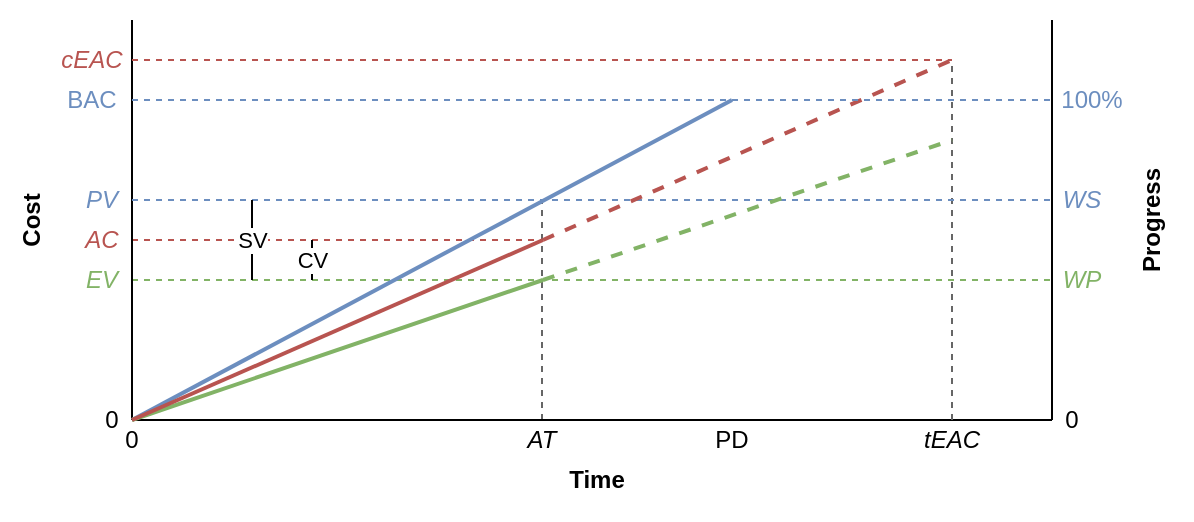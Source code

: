 <mxfile>
    <diagram id="T9uuaTeBy4bPSP1g8a4x" name="Page-1">
        <mxGraphModel dx="956" dy="569" grid="1" gridSize="10" guides="1" tooltips="1" connect="1" arrows="1" fold="1" page="1" pageScale="1" pageWidth="827" pageHeight="1169" background="#FFFFFF" math="0" shadow="0">
            <root>
                <mxCell id="0"/>
                <mxCell id="1" parent="0"/>
                <mxCell id="203" value="" style="rounded=0;whiteSpace=wrap;html=1;strokeColor=none;" vertex="1" parent="1">
                    <mxGeometry x="114" y="70" width="596" height="260" as="geometry"/>
                </mxCell>
                <mxCell id="182" value="" style="endArrow=none;dashed=1;html=1;strokeWidth=1;rounded=0;startSize=3;endSize=3;fillColor=#d5e8d4;strokeColor=#82b366;" edge="1" parent="1">
                    <mxGeometry width="50" height="50" relative="1" as="geometry">
                        <mxPoint x="180" y="210" as="sourcePoint"/>
                        <mxPoint x="640" y="210" as="targetPoint"/>
                    </mxGeometry>
                </mxCell>
                <mxCell id="183" value="" style="endArrow=none;dashed=1;html=1;strokeWidth=1;rounded=0;startSize=3;endSize=3;fillColor=#f8cecc;strokeColor=#b85450;" edge="1" parent="1">
                    <mxGeometry width="50" height="50" relative="1" as="geometry">
                        <mxPoint x="180" y="190" as="sourcePoint"/>
                        <mxPoint x="385.481" y="190" as="targetPoint"/>
                    </mxGeometry>
                </mxCell>
                <mxCell id="186" value="" style="endArrow=none;dashed=1;html=1;strokeWidth=1;rounded=0;startSize=3;endSize=3;fillColor=#f5f5f5;strokeColor=#666666;" edge="1" parent="1">
                    <mxGeometry width="50" height="50" relative="1" as="geometry">
                        <mxPoint x="385" y="280" as="sourcePoint"/>
                        <mxPoint x="385" y="170" as="targetPoint"/>
                    </mxGeometry>
                </mxCell>
                <mxCell id="141" value="" style="endArrow=none;html=1;" edge="1" parent="1">
                    <mxGeometry width="50" height="50" relative="1" as="geometry">
                        <mxPoint x="179.998" y="280" as="sourcePoint"/>
                        <mxPoint x="179.998" y="80" as="targetPoint"/>
                    </mxGeometry>
                </mxCell>
                <mxCell id="142" value="" style="endArrow=none;html=1;" edge="1" parent="1">
                    <mxGeometry width="50" height="50" relative="1" as="geometry">
                        <mxPoint x="640" y="280" as="sourcePoint"/>
                        <mxPoint x="180" y="280" as="targetPoint"/>
                    </mxGeometry>
                </mxCell>
                <mxCell id="143" value="0" style="rounded=0;whiteSpace=wrap;html=1;strokeColor=none;fillColor=none;" vertex="1" parent="1">
                    <mxGeometry x="170" y="280" width="20" height="20" as="geometry"/>
                </mxCell>
                <mxCell id="144" value="0" style="rounded=0;whiteSpace=wrap;html=1;strokeColor=none;fillColor=none;align=center;" vertex="1" parent="1">
                    <mxGeometry x="160" y="270" width="20" height="20" as="geometry"/>
                </mxCell>
                <mxCell id="145" value="PD" style="rounded=0;whiteSpace=wrap;html=1;strokeColor=none;fillColor=none;" vertex="1" parent="1">
                    <mxGeometry x="460" y="280" width="40" height="20" as="geometry"/>
                </mxCell>
                <mxCell id="168" value="BAC" style="rounded=0;whiteSpace=wrap;html=1;strokeColor=none;fillColor=none;fontColor=#6C8EBF;" vertex="1" parent="1">
                    <mxGeometry x="140" y="110" width="40" height="20" as="geometry"/>
                </mxCell>
                <mxCell id="171" value="" style="endArrow=none;html=1;" edge="1" parent="1">
                    <mxGeometry width="50" height="50" relative="1" as="geometry">
                        <mxPoint x="639.999" y="280" as="sourcePoint"/>
                        <mxPoint x="639.999" y="80" as="targetPoint"/>
                    </mxGeometry>
                </mxCell>
                <mxCell id="172" value="100%" style="rounded=0;whiteSpace=wrap;html=1;strokeColor=none;fillColor=none;fontColor=#6C8EBF;" vertex="1" parent="1">
                    <mxGeometry x="640" y="110" width="40" height="20" as="geometry"/>
                </mxCell>
                <mxCell id="173" value="0" style="rounded=0;whiteSpace=wrap;html=1;strokeColor=none;fillColor=none;align=center;" vertex="1" parent="1">
                    <mxGeometry x="640" y="270" width="20" height="20" as="geometry"/>
                </mxCell>
                <mxCell id="175" value="cEAC" style="rounded=0;whiteSpace=wrap;html=1;strokeColor=none;fillColor=none;fontStyle=2;fontColor=#B85450;" vertex="1" parent="1">
                    <mxGeometry x="140" y="90" width="40" height="20" as="geometry"/>
                </mxCell>
                <mxCell id="177" value="AT" style="rounded=0;whiteSpace=wrap;html=1;strokeColor=none;fillColor=none;fontStyle=2" vertex="1" parent="1">
                    <mxGeometry x="360" y="280" width="50" height="20" as="geometry"/>
                </mxCell>
                <mxCell id="178" value="PV" style="rounded=0;whiteSpace=wrap;html=1;strokeColor=none;fillColor=none;fontStyle=2;fontColor=#6C8EBF;" vertex="1" parent="1">
                    <mxGeometry x="150" y="160" width="30" height="20" as="geometry"/>
                </mxCell>
                <mxCell id="179" value="AC" style="rounded=0;whiteSpace=wrap;html=1;strokeColor=none;fillColor=none;fontStyle=2;fontColor=#B85450;" vertex="1" parent="1">
                    <mxGeometry x="150" y="180" width="30" height="20" as="geometry"/>
                </mxCell>
                <mxCell id="181" value="EV" style="rounded=0;whiteSpace=wrap;html=1;strokeColor=none;fillColor=none;fontStyle=2;fontColor=#82B366;" vertex="1" parent="1">
                    <mxGeometry x="150" y="200" width="30" height="20" as="geometry"/>
                </mxCell>
                <mxCell id="187" value="" style="endArrow=none;dashed=1;html=1;strokeWidth=1;rounded=0;startSize=3;endSize=3;fillColor=#f5f5f5;strokeColor=#666666;" edge="1" parent="1">
                    <mxGeometry width="50" height="50" relative="1" as="geometry">
                        <mxPoint x="590" y="280" as="sourcePoint"/>
                        <mxPoint x="590" y="100" as="targetPoint"/>
                    </mxGeometry>
                </mxCell>
                <mxCell id="190" value="&lt;b style=&quot;font-style: normal;&quot;&gt;Time&lt;/b&gt;" style="rounded=0;whiteSpace=wrap;html=1;strokeColor=none;fillColor=none;fontStyle=2;rotation=0;" vertex="1" parent="1">
                    <mxGeometry x="180" y="300" width="465.01" height="20" as="geometry"/>
                </mxCell>
                <mxCell id="193" value="tEAC" style="rounded=0;whiteSpace=wrap;html=1;strokeColor=none;fillColor=none;fontStyle=2" vertex="1" parent="1">
                    <mxGeometry x="570" y="280" width="40" height="20" as="geometry"/>
                </mxCell>
                <mxCell id="195" value="&lt;b&gt;Progress&lt;/b&gt;" style="rounded=0;whiteSpace=wrap;html=1;strokeColor=none;fillColor=none;rotation=-90;" vertex="1" parent="1">
                    <mxGeometry x="590" y="170" width="200" height="20" as="geometry"/>
                </mxCell>
                <mxCell id="196" value="&lt;b&gt;Cost&lt;/b&gt;" style="rounded=0;whiteSpace=wrap;html=1;strokeColor=none;fillColor=none;rotation=-90;" vertex="1" parent="1">
                    <mxGeometry x="30" y="170" width="200" height="20" as="geometry"/>
                </mxCell>
                <mxCell id="198" value="" style="endArrow=none;dashed=1;html=1;strokeWidth=1;rounded=0;startSize=3;endSize=3;fillColor=#dae8fc;strokeColor=#6c8ebf;" edge="1" parent="1">
                    <mxGeometry width="50" height="50" relative="1" as="geometry">
                        <mxPoint x="180" y="170" as="sourcePoint"/>
                        <mxPoint x="640" y="170" as="targetPoint"/>
                    </mxGeometry>
                </mxCell>
                <mxCell id="199" value="WS" style="rounded=0;whiteSpace=wrap;html=1;strokeColor=none;fillColor=none;fontStyle=2;fontColor=#6C8EBF;" vertex="1" parent="1">
                    <mxGeometry x="640" y="160" width="30" height="20" as="geometry"/>
                </mxCell>
                <mxCell id="200" value="WP" style="rounded=0;whiteSpace=wrap;html=1;strokeColor=none;fillColor=none;fontStyle=2;fontColor=#82B366;" vertex="1" parent="1">
                    <mxGeometry x="640" y="200" width="30" height="20" as="geometry"/>
                </mxCell>
                <mxCell id="202" value="" style="endArrow=none;dashed=1;html=1;strokeWidth=1;rounded=0;startSize=3;endSize=3;fillColor=#f8cecc;strokeColor=#b85450;" edge="1" parent="1">
                    <mxGeometry width="50" height="50" relative="1" as="geometry">
                        <mxPoint x="180" y="100" as="sourcePoint"/>
                        <mxPoint x="590" y="100" as="targetPoint"/>
                        <Array as="points"/>
                    </mxGeometry>
                </mxCell>
                <mxCell id="153" value="" style="endArrow=none;html=1;fillColor=#dae8fc;strokeColor=#6c8ebf;strokeWidth=2;rounded=0;" edge="1" parent="1">
                    <mxGeometry width="50" height="50" relative="1" as="geometry">
                        <mxPoint x="180" y="280" as="sourcePoint"/>
                        <mxPoint x="480" y="120" as="targetPoint"/>
                    </mxGeometry>
                </mxCell>
                <mxCell id="154" value="" style="endArrow=none;html=1;fillColor=#d5e8d4;strokeColor=#82b366;strokeWidth=2;rounded=0;" edge="1" parent="1">
                    <mxGeometry width="50" height="50" relative="1" as="geometry">
                        <mxPoint x="180" y="280" as="sourcePoint"/>
                        <mxPoint x="385.481" y="210" as="targetPoint"/>
                    </mxGeometry>
                </mxCell>
                <mxCell id="155" value="" style="endArrow=none;html=1;fillColor=#f8cecc;strokeColor=#b85450;strokeWidth=2;rounded=0;" edge="1" parent="1">
                    <mxGeometry width="50" height="50" relative="1" as="geometry">
                        <mxPoint x="180" y="280" as="sourcePoint"/>
                        <mxPoint x="385.481" y="190" as="targetPoint"/>
                    </mxGeometry>
                </mxCell>
                <mxCell id="156" value="" style="endArrow=none;html=1;fillColor=#d5e8d4;strokeColor=#82b366;dashed=1;strokeWidth=2;rounded=0;" edge="1" parent="1">
                    <mxGeometry width="50" height="50" relative="1" as="geometry">
                        <mxPoint x="385.481" y="210" as="sourcePoint"/>
                        <mxPoint x="590" y="140" as="targetPoint"/>
                    </mxGeometry>
                </mxCell>
                <mxCell id="157" value="" style="endArrow=none;html=1;fillColor=#f8cecc;strokeColor=#b85450;dashed=1;strokeWidth=2;rounded=0;" edge="1" parent="1">
                    <mxGeometry width="50" height="50" relative="1" as="geometry">
                        <mxPoint x="385.481" y="190" as="sourcePoint"/>
                        <mxPoint x="590" y="100" as="targetPoint"/>
                    </mxGeometry>
                </mxCell>
                <mxCell id="210" value="SV" style="endArrow=none;html=1;rounded=0;strokeWidth=1;fontColor=#000000;startSize=1;endSize=1;" edge="1" parent="1">
                    <mxGeometry width="50" height="50" relative="1" as="geometry">
                        <mxPoint x="240" y="210" as="sourcePoint"/>
                        <mxPoint x="240" y="170" as="targetPoint"/>
                    </mxGeometry>
                </mxCell>
                <mxCell id="211" value="CV" style="endArrow=none;html=1;rounded=0;strokeWidth=1;fontColor=#000000;startSize=1;endSize=1;" edge="1" parent="1">
                    <mxGeometry width="50" height="50" relative="1" as="geometry">
                        <mxPoint x="270" y="210" as="sourcePoint"/>
                        <mxPoint x="270" y="190" as="targetPoint"/>
                    </mxGeometry>
                </mxCell>
                <mxCell id="212" value="" style="endArrow=none;dashed=1;html=1;strokeWidth=1;rounded=0;startSize=3;endSize=3;fillColor=#dae8fc;strokeColor=#6c8ebf;entryX=0;entryY=0.5;entryDx=0;entryDy=0;" edge="1" parent="1" target="172">
                    <mxGeometry width="50" height="50" relative="1" as="geometry">
                        <mxPoint x="180" y="120" as="sourcePoint"/>
                        <mxPoint x="640" y="120" as="targetPoint"/>
                        <Array as="points"/>
                    </mxGeometry>
                </mxCell>
            </root>
        </mxGraphModel>
    </diagram>
</mxfile>
